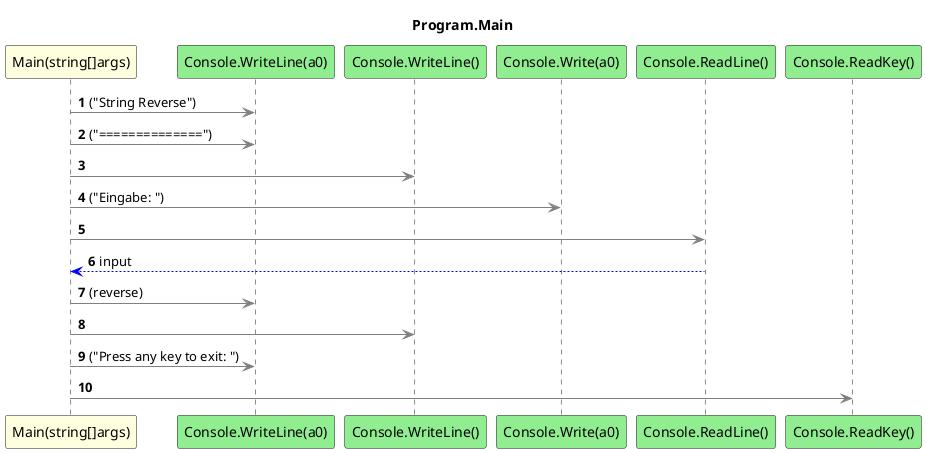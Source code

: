 @startuml Program.Main
title Program.Main
participant "Main(string[]args)" as Main_p0 #LightYellow
participant "Console.WriteLine(a0)" as Console_WriteLine_a0 #LightGreen
participant "Console.WriteLine()" as Console_WriteLine #LightGreen
participant "Console.Write(a0)" as Console_Write_a0 #LightGreen
participant "Console.ReadLine()" as Console_ReadLine #LightGreen
participant "Console.ReadKey()" as Console_ReadKey #LightGreen
autonumber
Main_p0 -[#grey]> Console_WriteLine_a0 : ("String Reverse")
Main_p0 -[#grey]> Console_WriteLine_a0 : ("==============")
Main_p0 -[#grey]> Console_WriteLine
Main_p0 -[#grey]> Console_Write_a0 : ("Eingabe: ")
Main_p0 -[#grey]> Console_ReadLine
Console_ReadLine -[#blue]-> Main_p0 : input
Main_p0 -[#grey]> Console_WriteLine_a0 : (reverse)
Main_p0 -[#grey]> Console_WriteLine
Main_p0 -[#grey]> Console_WriteLine_a0 : ("Press any key to exit: ")
Main_p0 -[#grey]> Console_ReadKey
@enduml
